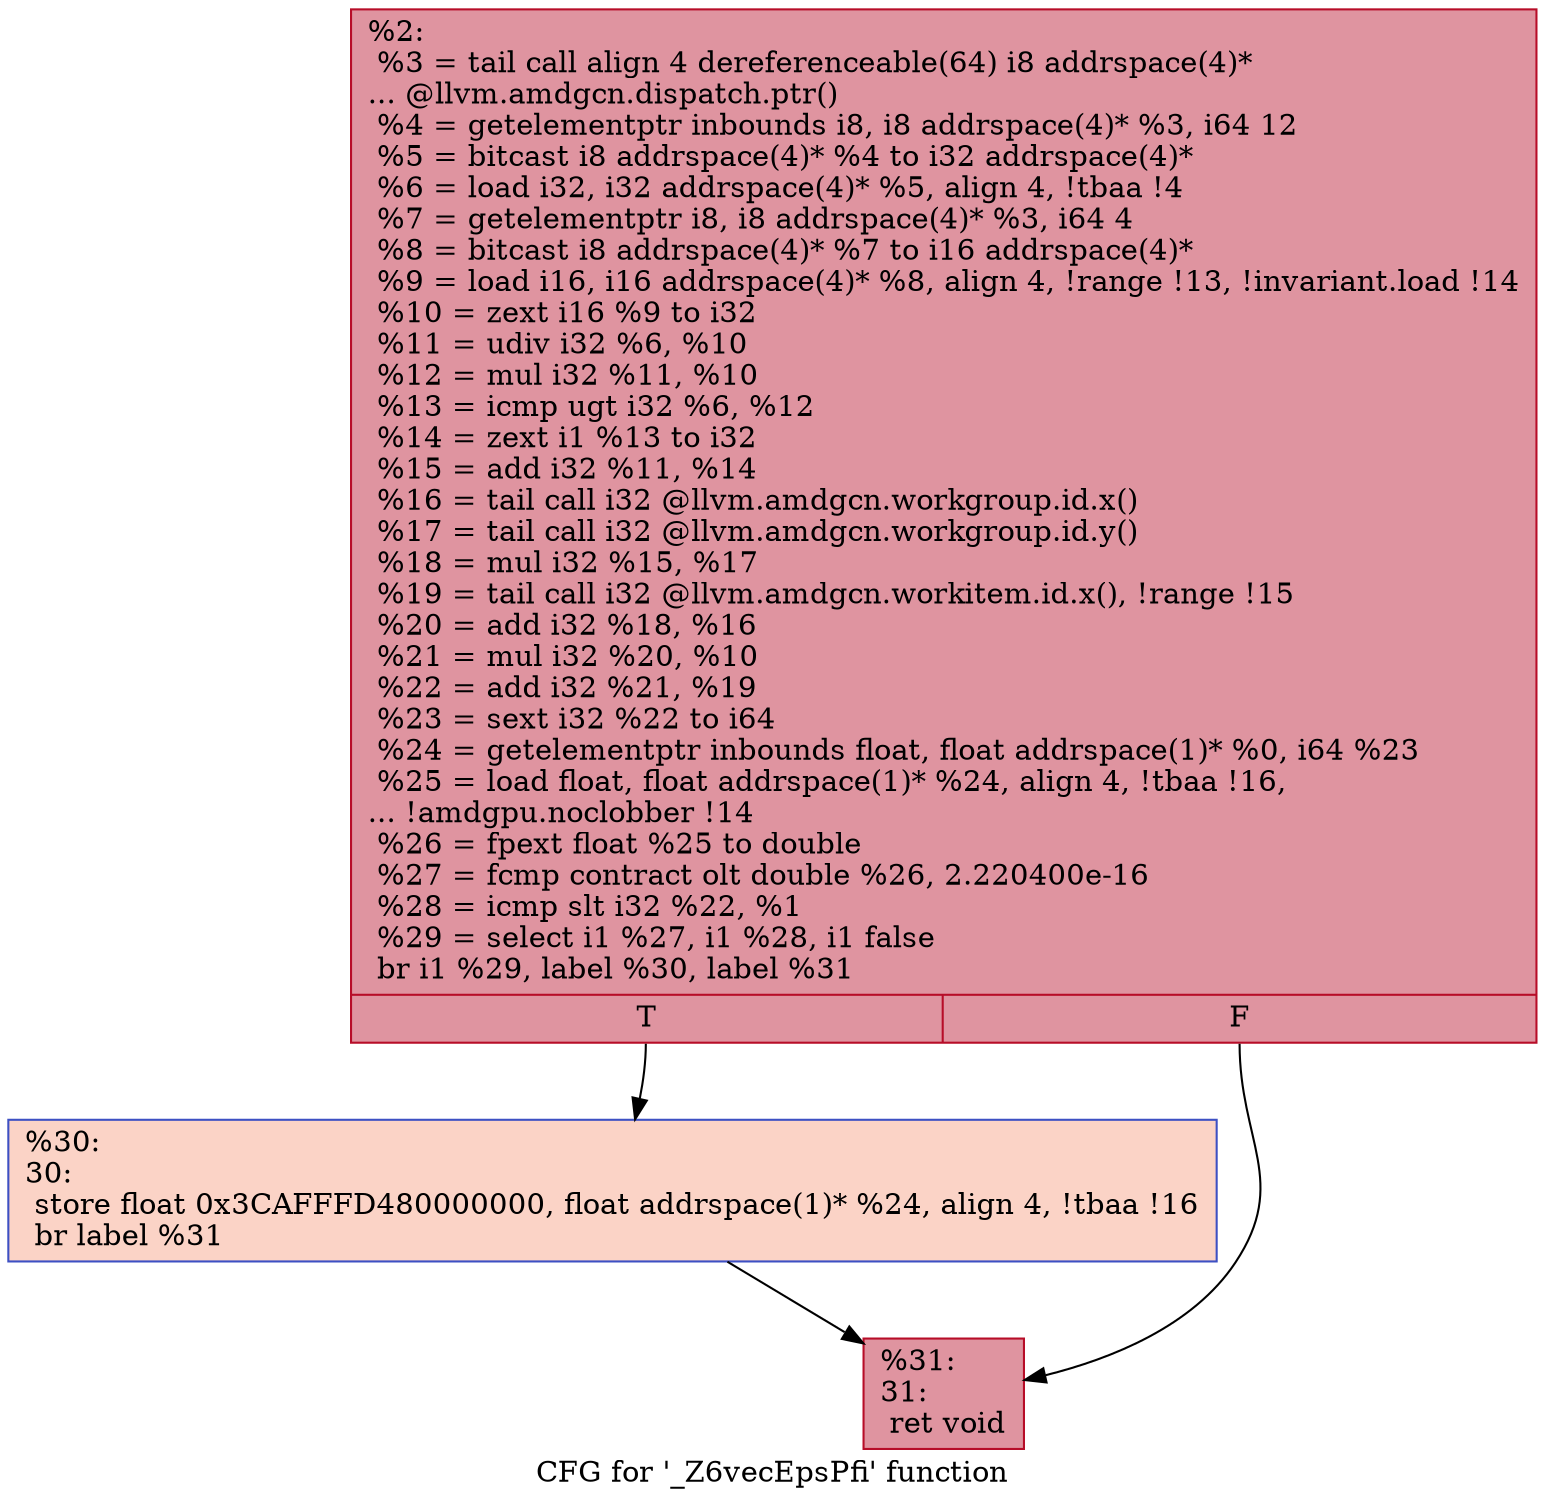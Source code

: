 digraph "CFG for '_Z6vecEpsPfi' function" {
	label="CFG for '_Z6vecEpsPfi' function";

	Node0x47ba2f0 [shape=record,color="#b70d28ff", style=filled, fillcolor="#b70d2870",label="{%2:\l  %3 = tail call align 4 dereferenceable(64) i8 addrspace(4)*\l... @llvm.amdgcn.dispatch.ptr()\l  %4 = getelementptr inbounds i8, i8 addrspace(4)* %3, i64 12\l  %5 = bitcast i8 addrspace(4)* %4 to i32 addrspace(4)*\l  %6 = load i32, i32 addrspace(4)* %5, align 4, !tbaa !4\l  %7 = getelementptr i8, i8 addrspace(4)* %3, i64 4\l  %8 = bitcast i8 addrspace(4)* %7 to i16 addrspace(4)*\l  %9 = load i16, i16 addrspace(4)* %8, align 4, !range !13, !invariant.load !14\l  %10 = zext i16 %9 to i32\l  %11 = udiv i32 %6, %10\l  %12 = mul i32 %11, %10\l  %13 = icmp ugt i32 %6, %12\l  %14 = zext i1 %13 to i32\l  %15 = add i32 %11, %14\l  %16 = tail call i32 @llvm.amdgcn.workgroup.id.x()\l  %17 = tail call i32 @llvm.amdgcn.workgroup.id.y()\l  %18 = mul i32 %15, %17\l  %19 = tail call i32 @llvm.amdgcn.workitem.id.x(), !range !15\l  %20 = add i32 %18, %16\l  %21 = mul i32 %20, %10\l  %22 = add i32 %21, %19\l  %23 = sext i32 %22 to i64\l  %24 = getelementptr inbounds float, float addrspace(1)* %0, i64 %23\l  %25 = load float, float addrspace(1)* %24, align 4, !tbaa !16,\l... !amdgpu.noclobber !14\l  %26 = fpext float %25 to double\l  %27 = fcmp contract olt double %26, 2.220400e-16\l  %28 = icmp slt i32 %22, %1\l  %29 = select i1 %27, i1 %28, i1 false\l  br i1 %29, label %30, label %31\l|{<s0>T|<s1>F}}"];
	Node0x47ba2f0:s0 -> Node0x47be0f0;
	Node0x47ba2f0:s1 -> Node0x47be180;
	Node0x47be0f0 [shape=record,color="#3d50c3ff", style=filled, fillcolor="#f59c7d70",label="{%30:\l30:                                               \l  store float 0x3CAFFFD480000000, float addrspace(1)* %24, align 4, !tbaa !16\l  br label %31\l}"];
	Node0x47be0f0 -> Node0x47be180;
	Node0x47be180 [shape=record,color="#b70d28ff", style=filled, fillcolor="#b70d2870",label="{%31:\l31:                                               \l  ret void\l}"];
}
